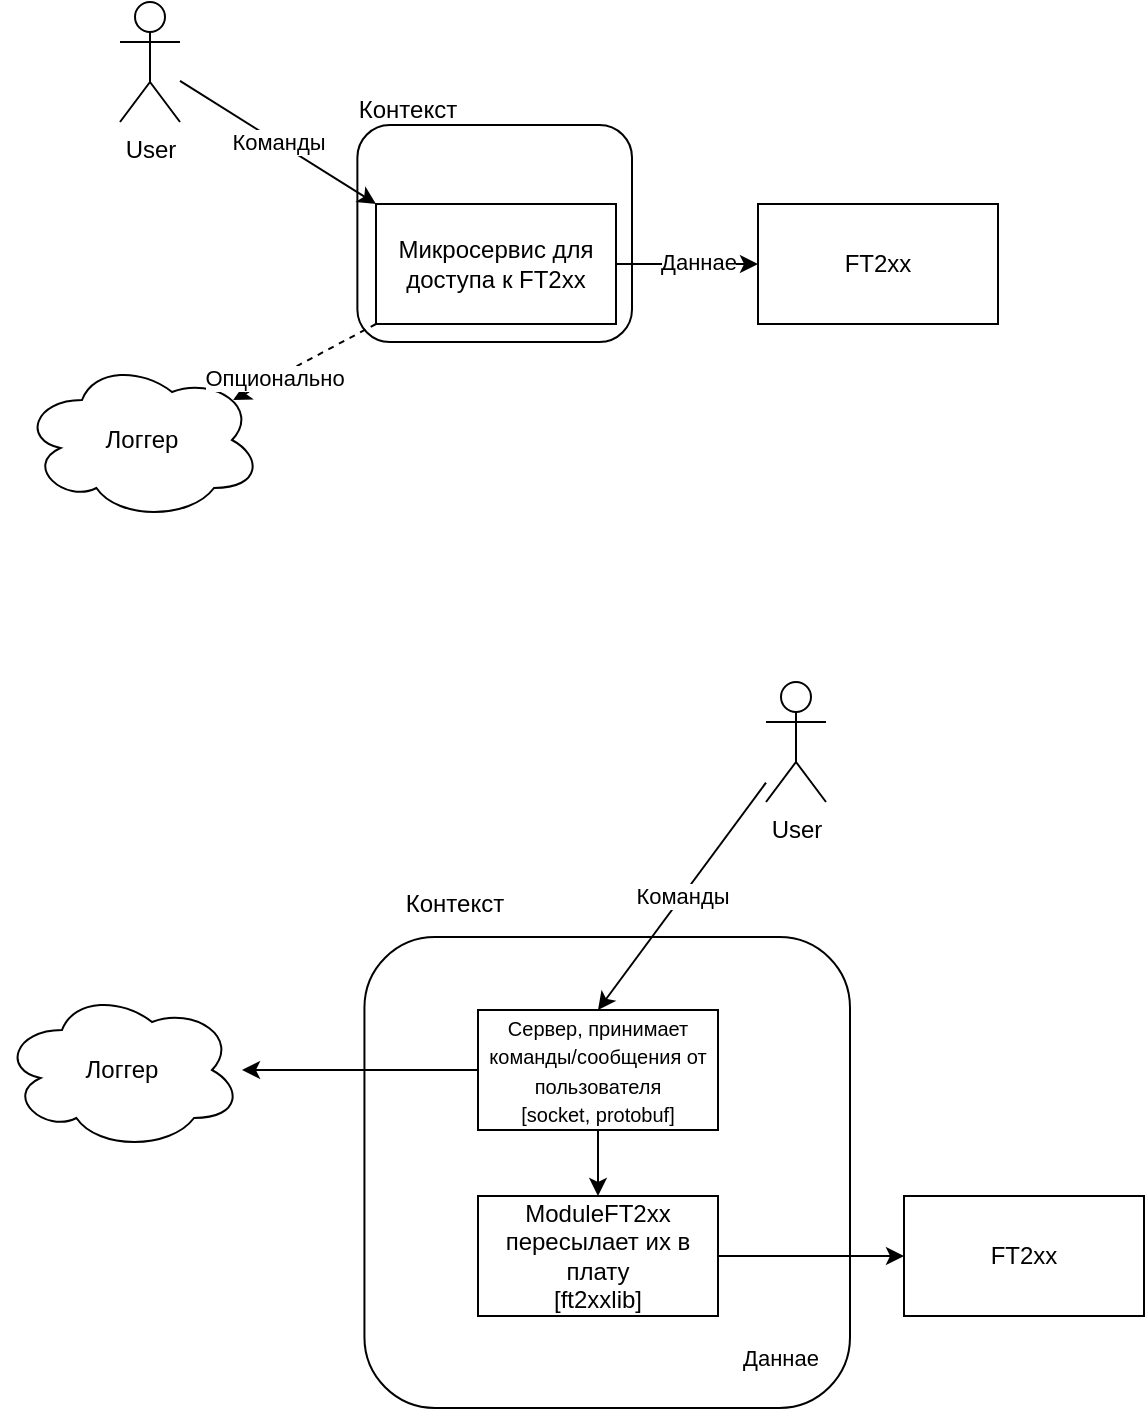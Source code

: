 <mxfile version="25.0.2">
  <diagram name="Страница — 1" id="O6NPffmP2lFpf5Sq0SNS">
    <mxGraphModel dx="713" dy="537" grid="0" gridSize="10" guides="0" tooltips="1" connect="1" arrows="1" fold="1" page="1" pageScale="1" pageWidth="827" pageHeight="1169" background="none" math="0" shadow="0">
      <root>
        <mxCell id="0" />
        <mxCell id="1" parent="0" />
        <mxCell id="bL0-5EISE95fwtVN075V-17" value="" style="group" vertex="1" connectable="0" parent="1">
          <mxGeometry x="326" y="131" width="138" height="129" as="geometry" />
        </mxCell>
        <mxCell id="bL0-5EISE95fwtVN075V-14" value="" style="rounded=1;whiteSpace=wrap;html=1;" vertex="1" parent="bL0-5EISE95fwtVN075V-17">
          <mxGeometry x="0.69" y="20.503" width="137.31" height="108.497" as="geometry" />
        </mxCell>
        <mxCell id="bL0-5EISE95fwtVN075V-16" value="Контекст" style="text;html=1;align=center;verticalAlign=middle;whiteSpace=wrap;rounded=0;" vertex="1" parent="bL0-5EISE95fwtVN075V-17">
          <mxGeometry width="52.44" height="25.629" as="geometry" />
        </mxCell>
        <mxCell id="bL0-5EISE95fwtVN075V-4" value="Микросервис для доступа к FT2xx" style="rounded=0;whiteSpace=wrap;html=1;" vertex="1" parent="1">
          <mxGeometry x="336" y="191" width="120" height="60" as="geometry" />
        </mxCell>
        <mxCell id="bL0-5EISE95fwtVN075V-5" value="User" style="shape=umlActor;verticalLabelPosition=bottom;verticalAlign=top;html=1;outlineConnect=0;" vertex="1" parent="1">
          <mxGeometry x="208" y="90" width="30" height="60" as="geometry" />
        </mxCell>
        <mxCell id="bL0-5EISE95fwtVN075V-6" value="FT2xx" style="rounded=0;whiteSpace=wrap;html=1;container=0;" vertex="1" parent="1">
          <mxGeometry x="527" y="191" width="120" height="60" as="geometry" />
        </mxCell>
        <mxCell id="bL0-5EISE95fwtVN075V-7" value="Логгер" style="ellipse;shape=cloud;whiteSpace=wrap;html=1;" vertex="1" parent="1">
          <mxGeometry x="159" y="269" width="120" height="80" as="geometry" />
        </mxCell>
        <mxCell id="bL0-5EISE95fwtVN075V-8" value="Команды" style="endArrow=classic;html=1;rounded=0;entryX=0;entryY=0;entryDx=0;entryDy=0;" edge="1" parent="1" source="bL0-5EISE95fwtVN075V-5" target="bL0-5EISE95fwtVN075V-4">
          <mxGeometry width="50" height="50" relative="1" as="geometry">
            <mxPoint x="248" y="103" as="sourcePoint" />
            <mxPoint x="377" y="194" as="targetPoint" />
          </mxGeometry>
        </mxCell>
        <mxCell id="bL0-5EISE95fwtVN075V-11" value="" style="endArrow=classic;html=1;rounded=0;exitX=1;exitY=0.5;exitDx=0;exitDy=0;entryX=0;entryY=0.5;entryDx=0;entryDy=0;" edge="1" parent="1" source="bL0-5EISE95fwtVN075V-4" target="bL0-5EISE95fwtVN075V-6">
          <mxGeometry width="50" height="50" relative="1" as="geometry">
            <mxPoint x="328" y="216" as="sourcePoint" />
            <mxPoint x="378" y="166" as="targetPoint" />
          </mxGeometry>
        </mxCell>
        <mxCell id="bL0-5EISE95fwtVN075V-18" value="Даннае" style="edgeLabel;html=1;align=center;verticalAlign=middle;resizable=0;points=[];" vertex="1" connectable="0" parent="bL0-5EISE95fwtVN075V-11">
          <mxGeometry x="0.135" y="1" relative="1" as="geometry">
            <mxPoint as="offset" />
          </mxGeometry>
        </mxCell>
        <mxCell id="bL0-5EISE95fwtVN075V-12" value="" style="endArrow=classic;html=1;rounded=0;exitX=0;exitY=1;exitDx=0;exitDy=0;entryX=0.88;entryY=0.25;entryDx=0;entryDy=0;entryPerimeter=0;dashed=1;" edge="1" parent="1" source="bL0-5EISE95fwtVN075V-4" target="bL0-5EISE95fwtVN075V-7">
          <mxGeometry width="50" height="50" relative="1" as="geometry">
            <mxPoint x="328" y="216" as="sourcePoint" />
            <mxPoint x="378" y="166" as="targetPoint" />
          </mxGeometry>
        </mxCell>
        <mxCell id="bL0-5EISE95fwtVN075V-13" value="Опционально" style="edgeLabel;html=1;align=center;verticalAlign=middle;resizable=0;points=[];" vertex="1" connectable="0" parent="bL0-5EISE95fwtVN075V-12">
          <mxGeometry x="0.438" y="-1" relative="1" as="geometry">
            <mxPoint as="offset" />
          </mxGeometry>
        </mxCell>
        <mxCell id="bL0-5EISE95fwtVN075V-19" value="" style="group;movable=1;resizable=1;rotatable=1;deletable=1;editable=1;locked=0;connectable=1;" vertex="1" connectable="0" parent="1">
          <mxGeometry x="329" y="513" width="244" height="280" as="geometry" />
        </mxCell>
        <mxCell id="bL0-5EISE95fwtVN075V-20" value="" style="rounded=1;whiteSpace=wrap;html=1;" vertex="1" parent="bL0-5EISE95fwtVN075V-19">
          <mxGeometry x="1.22" y="44.503" width="242.78" height="235.497" as="geometry" />
        </mxCell>
        <mxCell id="bL0-5EISE95fwtVN075V-21" value="Контекст" style="text;html=1;align=center;verticalAlign=middle;whiteSpace=wrap;rounded=0;" vertex="1" parent="bL0-5EISE95fwtVN075V-19">
          <mxGeometry width="92.72" height="55.629" as="geometry" />
        </mxCell>
        <mxCell id="bL0-5EISE95fwtVN075V-22" value="&lt;font style=&quot;font-size: 10px;&quot;&gt;Сервер, принимает команды/сообщения от пользователя&lt;/font&gt;&lt;div&gt;&lt;font style=&quot;font-size: 10px;&quot;&gt;[socket, protobuf]&lt;/font&gt;&lt;/div&gt;" style="rounded=0;whiteSpace=wrap;html=1;" vertex="1" parent="bL0-5EISE95fwtVN075V-19">
          <mxGeometry x="58" y="81" width="120" height="60" as="geometry" />
        </mxCell>
        <mxCell id="bL0-5EISE95fwtVN075V-23" value="ModuleFT2xx пересылает их в плату&lt;div&gt;[ft2xxlib]&lt;/div&gt;" style="rounded=0;whiteSpace=wrap;html=1;" vertex="1" parent="bL0-5EISE95fwtVN075V-19">
          <mxGeometry x="58" y="174" width="120" height="60" as="geometry" />
        </mxCell>
        <mxCell id="bL0-5EISE95fwtVN075V-35" value="" style="endArrow=classic;html=1;rounded=0;exitX=0.5;exitY=1;exitDx=0;exitDy=0;entryX=0.5;entryY=0;entryDx=0;entryDy=0;" edge="1" parent="bL0-5EISE95fwtVN075V-19" source="bL0-5EISE95fwtVN075V-22" target="bL0-5EISE95fwtVN075V-23">
          <mxGeometry width="50" height="50" relative="1" as="geometry">
            <mxPoint x="7" y="198" as="sourcePoint" />
            <mxPoint x="57" y="148" as="targetPoint" />
          </mxGeometry>
        </mxCell>
        <mxCell id="bL0-5EISE95fwtVN075V-24" value="User" style="shape=umlActor;verticalLabelPosition=bottom;verticalAlign=top;html=1;outlineConnect=0;" vertex="1" parent="1">
          <mxGeometry x="531" y="430" width="30" height="60" as="geometry" />
        </mxCell>
        <mxCell id="bL0-5EISE95fwtVN075V-25" value="FT2xx" style="rounded=0;whiteSpace=wrap;html=1;container=0;" vertex="1" parent="1">
          <mxGeometry x="600" y="687" width="120" height="60" as="geometry" />
        </mxCell>
        <mxCell id="bL0-5EISE95fwtVN075V-26" value="Логгер" style="ellipse;shape=cloud;whiteSpace=wrap;html=1;" vertex="1" parent="1">
          <mxGeometry x="149" y="584" width="120" height="80" as="geometry" />
        </mxCell>
        <mxCell id="bL0-5EISE95fwtVN075V-27" value="Команды" style="endArrow=classic;html=1;rounded=0;entryX=0.5;entryY=0;entryDx=0;entryDy=0;" edge="1" parent="1" source="bL0-5EISE95fwtVN075V-24" target="bL0-5EISE95fwtVN075V-22">
          <mxGeometry width="50" height="50" relative="1" as="geometry">
            <mxPoint x="290" y="651" as="sourcePoint" />
            <mxPoint x="378" y="739" as="targetPoint" />
          </mxGeometry>
        </mxCell>
        <mxCell id="bL0-5EISE95fwtVN075V-28" value="Даннае" style="edgeLabel;html=1;align=center;verticalAlign=middle;resizable=0;points=[];" vertex="1" connectable="0" parent="1">
          <mxGeometry x="538" y="768" as="geometry" />
        </mxCell>
        <mxCell id="bL0-5EISE95fwtVN075V-33" value="" style="endArrow=classic;html=1;rounded=0;exitX=1;exitY=0.5;exitDx=0;exitDy=0;entryX=0;entryY=0.5;entryDx=0;entryDy=0;" edge="1" parent="1" source="bL0-5EISE95fwtVN075V-23" target="bL0-5EISE95fwtVN075V-25">
          <mxGeometry width="50" height="50" relative="1" as="geometry">
            <mxPoint x="511" y="688" as="sourcePoint" />
            <mxPoint x="561" y="636" as="targetPoint" />
          </mxGeometry>
        </mxCell>
        <mxCell id="bL0-5EISE95fwtVN075V-34" value="" style="endArrow=classic;html=1;rounded=0;exitX=0;exitY=0.5;exitDx=0;exitDy=0;" edge="1" parent="1" source="bL0-5EISE95fwtVN075V-22" target="bL0-5EISE95fwtVN075V-26">
          <mxGeometry width="50" height="50" relative="1" as="geometry">
            <mxPoint x="372" y="702" as="sourcePoint" />
            <mxPoint x="422" y="652" as="targetPoint" />
          </mxGeometry>
        </mxCell>
      </root>
    </mxGraphModel>
  </diagram>
</mxfile>
